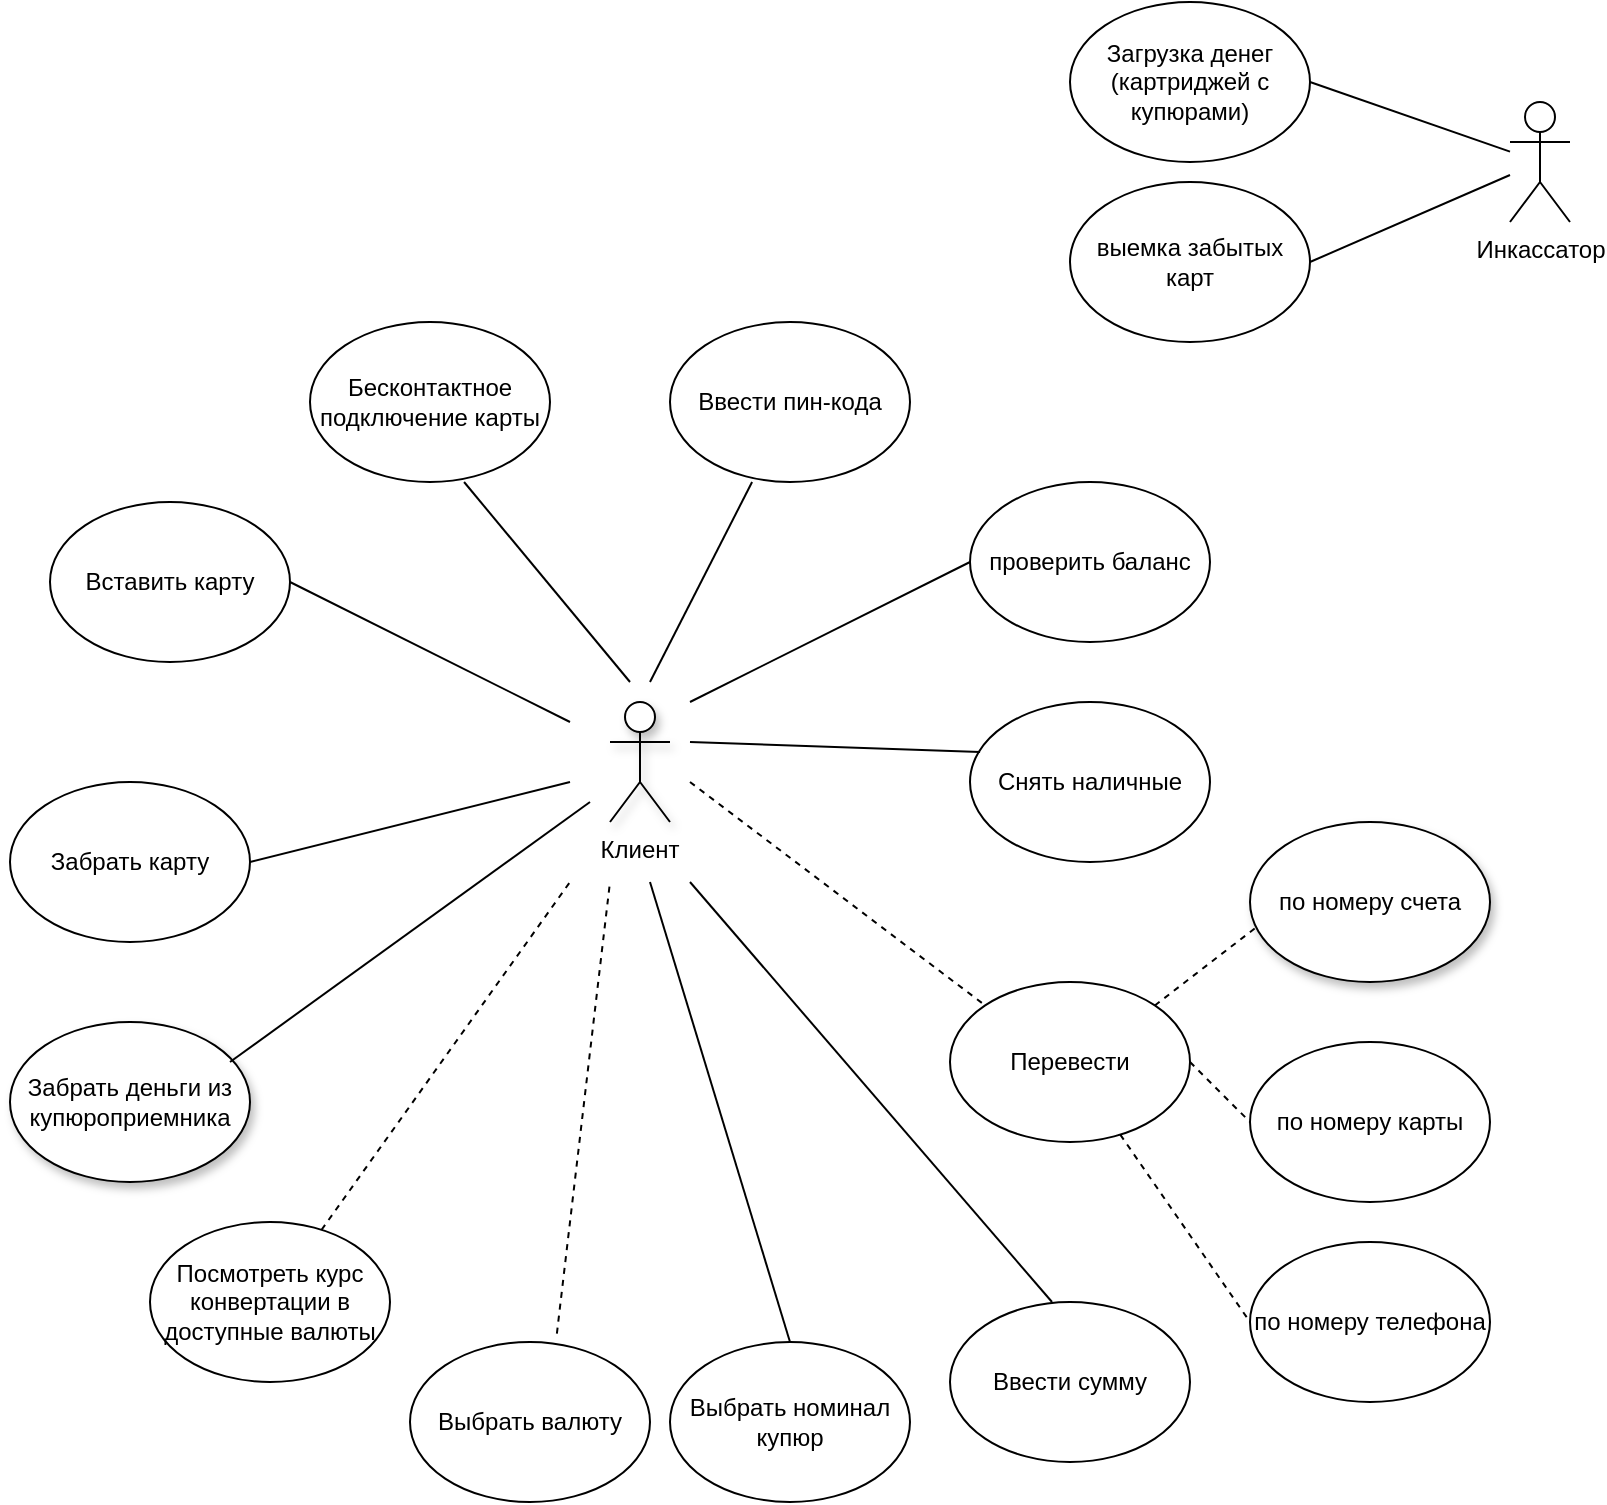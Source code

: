 <mxfile version="17.4.6" type="github"><diagram id="7_X4Hh6B62P0qPhFVUl6" name="Page-1"><mxGraphModel dx="974" dy="473" grid="1" gridSize="10" guides="1" tooltips="1" connect="1" arrows="1" fold="1" page="1" pageScale="1" pageWidth="827" pageHeight="1169" math="0" shadow="0"><root><mxCell id="0"/><mxCell id="1" parent="0"/><mxCell id="nqmLzKfYKL57ut2RmB0K-4" value="Вставить карту" style="ellipse;whiteSpace=wrap;html=1;" parent="1" vertex="1"><mxGeometry x="40" y="340" width="120" height="80" as="geometry"/></mxCell><mxCell id="nqmLzKfYKL57ut2RmB0K-5" value="Бесконтактное подключение карты" style="ellipse;whiteSpace=wrap;html=1;" parent="1" vertex="1"><mxGeometry x="170" y="250" width="120" height="80" as="geometry"/></mxCell><mxCell id="nqmLzKfYKL57ut2RmB0K-6" value="Ввести пин-кода" style="ellipse;whiteSpace=wrap;html=1;" parent="1" vertex="1"><mxGeometry x="350" y="250" width="120" height="80" as="geometry"/></mxCell><mxCell id="nqmLzKfYKL57ut2RmB0K-7" value="Снять наличные" style="ellipse;whiteSpace=wrap;html=1;" parent="1" vertex="1"><mxGeometry x="500" y="440" width="120" height="80" as="geometry"/></mxCell><mxCell id="nqmLzKfYKL57ut2RmB0K-10" value="Выбрать валюту" style="ellipse;whiteSpace=wrap;html=1;" parent="1" vertex="1"><mxGeometry x="220" y="760" width="120" height="80" as="geometry"/></mxCell><mxCell id="nqmLzKfYKL57ut2RmB0K-11" value="Выбрать номинал купюр" style="ellipse;whiteSpace=wrap;html=1;" parent="1" vertex="1"><mxGeometry x="350" y="760" width="120" height="80" as="geometry"/></mxCell><mxCell id="nqmLzKfYKL57ut2RmB0K-12" value="Ввести сумму" style="ellipse;whiteSpace=wrap;html=1;" parent="1" vertex="1"><mxGeometry x="490" y="740" width="120" height="80" as="geometry"/></mxCell><mxCell id="nqmLzKfYKL57ut2RmB0K-13" value="Загрузка денег (картриджей с купюрами)" style="ellipse;whiteSpace=wrap;html=1;" parent="1" vertex="1"><mxGeometry x="550" y="90" width="120" height="80" as="geometry"/></mxCell><mxCell id="nqmLzKfYKL57ut2RmB0K-14" value="Инкассатор" style="shape=umlActor;verticalLabelPosition=bottom;verticalAlign=top;html=1;outlineConnect=0;" parent="1" vertex="1"><mxGeometry x="770" y="140" width="30" height="60" as="geometry"/></mxCell><mxCell id="nqmLzKfYKL57ut2RmB0K-16" value="выемка забытых карт" style="ellipse;whiteSpace=wrap;html=1;" parent="1" vertex="1"><mxGeometry x="550" y="180" width="120" height="80" as="geometry"/></mxCell><mxCell id="nqmLzKfYKL57ut2RmB0K-17" value="по номеру телефона" style="ellipse;whiteSpace=wrap;html=1;" parent="1" vertex="1"><mxGeometry x="640" y="710" width="120" height="80" as="geometry"/></mxCell><mxCell id="nqmLzKfYKL57ut2RmB0K-18" value="по номеру карты" style="ellipse;whiteSpace=wrap;html=1;" parent="1" vertex="1"><mxGeometry x="640" y="610" width="120" height="80" as="geometry"/></mxCell><mxCell id="nqmLzKfYKL57ut2RmB0K-19" value="Перевести" style="ellipse;whiteSpace=wrap;html=1;" parent="1" vertex="1"><mxGeometry x="490" y="580" width="120" height="80" as="geometry"/></mxCell><mxCell id="nqmLzKfYKL57ut2RmB0K-20" value="проверить баланс" style="ellipse;whiteSpace=wrap;html=1;" parent="1" vertex="1"><mxGeometry x="500" y="330" width="120" height="80" as="geometry"/></mxCell><mxCell id="nqmLzKfYKL57ut2RmB0K-21" value="Посмотреть курс конвертации в доступные валюты" style="ellipse;whiteSpace=wrap;html=1;" parent="1" vertex="1"><mxGeometry x="90" y="700" width="120" height="80" as="geometry"/></mxCell><mxCell id="nqmLzKfYKL57ut2RmB0K-22" value="Забрать карту" style="ellipse;whiteSpace=wrap;html=1;" parent="1" vertex="1"><mxGeometry x="20" y="480" width="120" height="80" as="geometry"/></mxCell><mxCell id="nqmLzKfYKL57ut2RmB0K-29" value="Клиент" style="shape=umlActor;verticalLabelPosition=bottom;verticalAlign=top;html=1;shadow=1;fillOpacity=100;whiteSpace=wrap;" parent="1" vertex="1"><mxGeometry x="320" y="440" width="30" height="60" as="geometry"/></mxCell><mxCell id="nqmLzKfYKL57ut2RmB0K-34" value="" style="endArrow=none;html=1;rounded=0;exitX=1;exitY=0.5;exitDx=0;exitDy=0;" parent="1" source="nqmLzKfYKL57ut2RmB0K-16" target="nqmLzKfYKL57ut2RmB0K-14" edge="1"><mxGeometry width="50" height="50" relative="1" as="geometry"><mxPoint x="720" y="200" as="sourcePoint"/><mxPoint x="770" y="150" as="targetPoint"/></mxGeometry></mxCell><mxCell id="nqmLzKfYKL57ut2RmB0K-35" value="" style="endArrow=none;html=1;rounded=0;exitX=1;exitY=0.5;exitDx=0;exitDy=0;" parent="1" source="nqmLzKfYKL57ut2RmB0K-13" target="nqmLzKfYKL57ut2RmB0K-14" edge="1"><mxGeometry width="50" height="50" relative="1" as="geometry"><mxPoint x="680" y="230" as="sourcePoint"/><mxPoint x="780" y="160" as="targetPoint"/></mxGeometry></mxCell><mxCell id="nqmLzKfYKL57ut2RmB0K-36" value="по номеру счета" style="ellipse;whiteSpace=wrap;html=1;shadow=1;" parent="1" vertex="1"><mxGeometry x="640" y="500" width="120" height="80" as="geometry"/></mxCell><mxCell id="nqmLzKfYKL57ut2RmB0K-37" value="" style="endArrow=none;html=1;rounded=0;exitX=1;exitY=0.5;exitDx=0;exitDy=0;" parent="1" source="nqmLzKfYKL57ut2RmB0K-4" edge="1"><mxGeometry width="50" height="50" relative="1" as="geometry"><mxPoint x="270" y="500" as="sourcePoint"/><mxPoint x="300" y="450" as="targetPoint"/></mxGeometry></mxCell><mxCell id="nqmLzKfYKL57ut2RmB0K-38" value="" style="endArrow=none;html=1;rounded=0;entryX=0.642;entryY=1;entryDx=0;entryDy=0;entryPerimeter=0;" parent="1" target="nqmLzKfYKL57ut2RmB0K-5" edge="1"><mxGeometry width="50" height="50" relative="1" as="geometry"><mxPoint x="330" y="430" as="sourcePoint"/><mxPoint x="370" y="390" as="targetPoint"/></mxGeometry></mxCell><mxCell id="nqmLzKfYKL57ut2RmB0K-39" value="" style="endArrow=none;html=1;rounded=0;entryX=0.342;entryY=1;entryDx=0;entryDy=0;entryPerimeter=0;" parent="1" target="nqmLzKfYKL57ut2RmB0K-6" edge="1"><mxGeometry width="50" height="50" relative="1" as="geometry"><mxPoint x="340" y="430" as="sourcePoint"/><mxPoint x="410" y="370" as="targetPoint"/></mxGeometry></mxCell><mxCell id="nqmLzKfYKL57ut2RmB0K-40" value="" style="endArrow=none;html=1;rounded=0;entryX=0;entryY=0.5;entryDx=0;entryDy=0;" parent="1" target="nqmLzKfYKL57ut2RmB0K-20" edge="1"><mxGeometry width="50" height="50" relative="1" as="geometry"><mxPoint x="360" y="440" as="sourcePoint"/><mxPoint x="480" y="430" as="targetPoint"/></mxGeometry></mxCell><mxCell id="nqmLzKfYKL57ut2RmB0K-41" value="" style="endArrow=none;html=1;rounded=0;entryX=0.042;entryY=0.313;entryDx=0;entryDy=0;entryPerimeter=0;" parent="1" target="nqmLzKfYKL57ut2RmB0K-7" edge="1"><mxGeometry width="50" height="50" relative="1" as="geometry"><mxPoint x="360" y="460" as="sourcePoint"/><mxPoint x="510" y="490" as="targetPoint"/></mxGeometry></mxCell><mxCell id="nqmLzKfYKL57ut2RmB0K-42" value="" style="endArrow=none;dashed=1;html=1;rounded=0;entryX=0;entryY=0;entryDx=0;entryDy=0;" parent="1" target="nqmLzKfYKL57ut2RmB0K-19" edge="1"><mxGeometry width="50" height="50" relative="1" as="geometry"><mxPoint x="360" y="480" as="sourcePoint"/><mxPoint x="510" y="490" as="targetPoint"/></mxGeometry></mxCell><mxCell id="nqmLzKfYKL57ut2RmB0K-44" value="" style="endArrow=none;dashed=1;html=1;rounded=0;entryX=0.033;entryY=0.65;entryDx=0;entryDy=0;entryPerimeter=0;exitX=1;exitY=0;exitDx=0;exitDy=0;" parent="1" source="nqmLzKfYKL57ut2RmB0K-19" target="nqmLzKfYKL57ut2RmB0K-36" edge="1"><mxGeometry width="50" height="50" relative="1" as="geometry"><mxPoint x="570" y="610" as="sourcePoint"/><mxPoint x="620" y="560" as="targetPoint"/></mxGeometry></mxCell><mxCell id="nqmLzKfYKL57ut2RmB0K-45" value="" style="endArrow=none;dashed=1;html=1;rounded=0;exitX=1;exitY=0.5;exitDx=0;exitDy=0;entryX=0;entryY=0.5;entryDx=0;entryDy=0;" parent="1" source="nqmLzKfYKL57ut2RmB0K-19" target="nqmLzKfYKL57ut2RmB0K-18" edge="1"><mxGeometry width="50" height="50" relative="1" as="geometry"><mxPoint x="590" y="640" as="sourcePoint"/><mxPoint x="630" y="600" as="targetPoint"/></mxGeometry></mxCell><mxCell id="nqmLzKfYKL57ut2RmB0K-46" value="" style="endArrow=none;dashed=1;html=1;rounded=0;entryX=0;entryY=0.5;entryDx=0;entryDy=0;" parent="1" source="nqmLzKfYKL57ut2RmB0K-19" target="nqmLzKfYKL57ut2RmB0K-17" edge="1"><mxGeometry width="50" height="50" relative="1" as="geometry"><mxPoint x="460" y="760" as="sourcePoint"/><mxPoint x="510" y="710" as="targetPoint"/></mxGeometry></mxCell><mxCell id="nqmLzKfYKL57ut2RmB0K-47" value="" style="endArrow=none;html=1;rounded=0;exitX=1;exitY=0.5;exitDx=0;exitDy=0;" parent="1" source="nqmLzKfYKL57ut2RmB0K-22" edge="1"><mxGeometry width="50" height="50" relative="1" as="geometry"><mxPoint x="460" y="630" as="sourcePoint"/><mxPoint x="300" y="480" as="targetPoint"/></mxGeometry></mxCell><mxCell id="nqmLzKfYKL57ut2RmB0K-50" value="" style="endArrow=none;html=1;rounded=0;exitX=0.425;exitY=0;exitDx=0;exitDy=0;exitPerimeter=0;" parent="1" source="nqmLzKfYKL57ut2RmB0K-12" edge="1"><mxGeometry width="50" height="50" relative="1" as="geometry"><mxPoint x="400" y="680" as="sourcePoint"/><mxPoint x="360" y="530" as="targetPoint"/></mxGeometry></mxCell><mxCell id="nqmLzKfYKL57ut2RmB0K-51" value="" style="endArrow=none;html=1;rounded=0;exitX=0.5;exitY=0;exitDx=0;exitDy=0;" parent="1" source="nqmLzKfYKL57ut2RmB0K-11" edge="1"><mxGeometry width="50" height="50" relative="1" as="geometry"><mxPoint x="460" y="630" as="sourcePoint"/><mxPoint x="340" y="530" as="targetPoint"/></mxGeometry></mxCell><mxCell id="nqmLzKfYKL57ut2RmB0K-53" value="" style="endArrow=none;dashed=1;html=1;rounded=0;" parent="1" source="nqmLzKfYKL57ut2RmB0K-21" edge="1"><mxGeometry width="50" height="50" relative="1" as="geometry"><mxPoint x="260" y="555" as="sourcePoint"/><mxPoint x="300" y="530" as="targetPoint"/><Array as="points"/></mxGeometry></mxCell><mxCell id="nqmLzKfYKL57ut2RmB0K-54" value="" style="endArrow=none;dashed=1;html=1;rounded=0;exitX=0.612;exitY=-0.053;exitDx=0;exitDy=0;exitPerimeter=0;" parent="1" source="nqmLzKfYKL57ut2RmB0K-10" edge="1"><mxGeometry width="50" height="50" relative="1" as="geometry"><mxPoint x="207.151" y="613.59" as="sourcePoint"/><mxPoint x="320" y="530" as="targetPoint"/><Array as="points"/></mxGeometry></mxCell><mxCell id="nqmLzKfYKL57ut2RmB0K-55" value="Забрать деньги из купюроприемника" style="ellipse;whiteSpace=wrap;html=1;shadow=1;" parent="1" vertex="1"><mxGeometry x="20" y="600" width="120" height="80" as="geometry"/></mxCell><mxCell id="nqmLzKfYKL57ut2RmB0K-56" value="" style="endArrow=none;html=1;rounded=0;" parent="1" edge="1"><mxGeometry width="50" height="50" relative="1" as="geometry"><mxPoint x="130" y="620" as="sourcePoint"/><mxPoint x="310" y="490" as="targetPoint"/></mxGeometry></mxCell></root></mxGraphModel></diagram></mxfile>